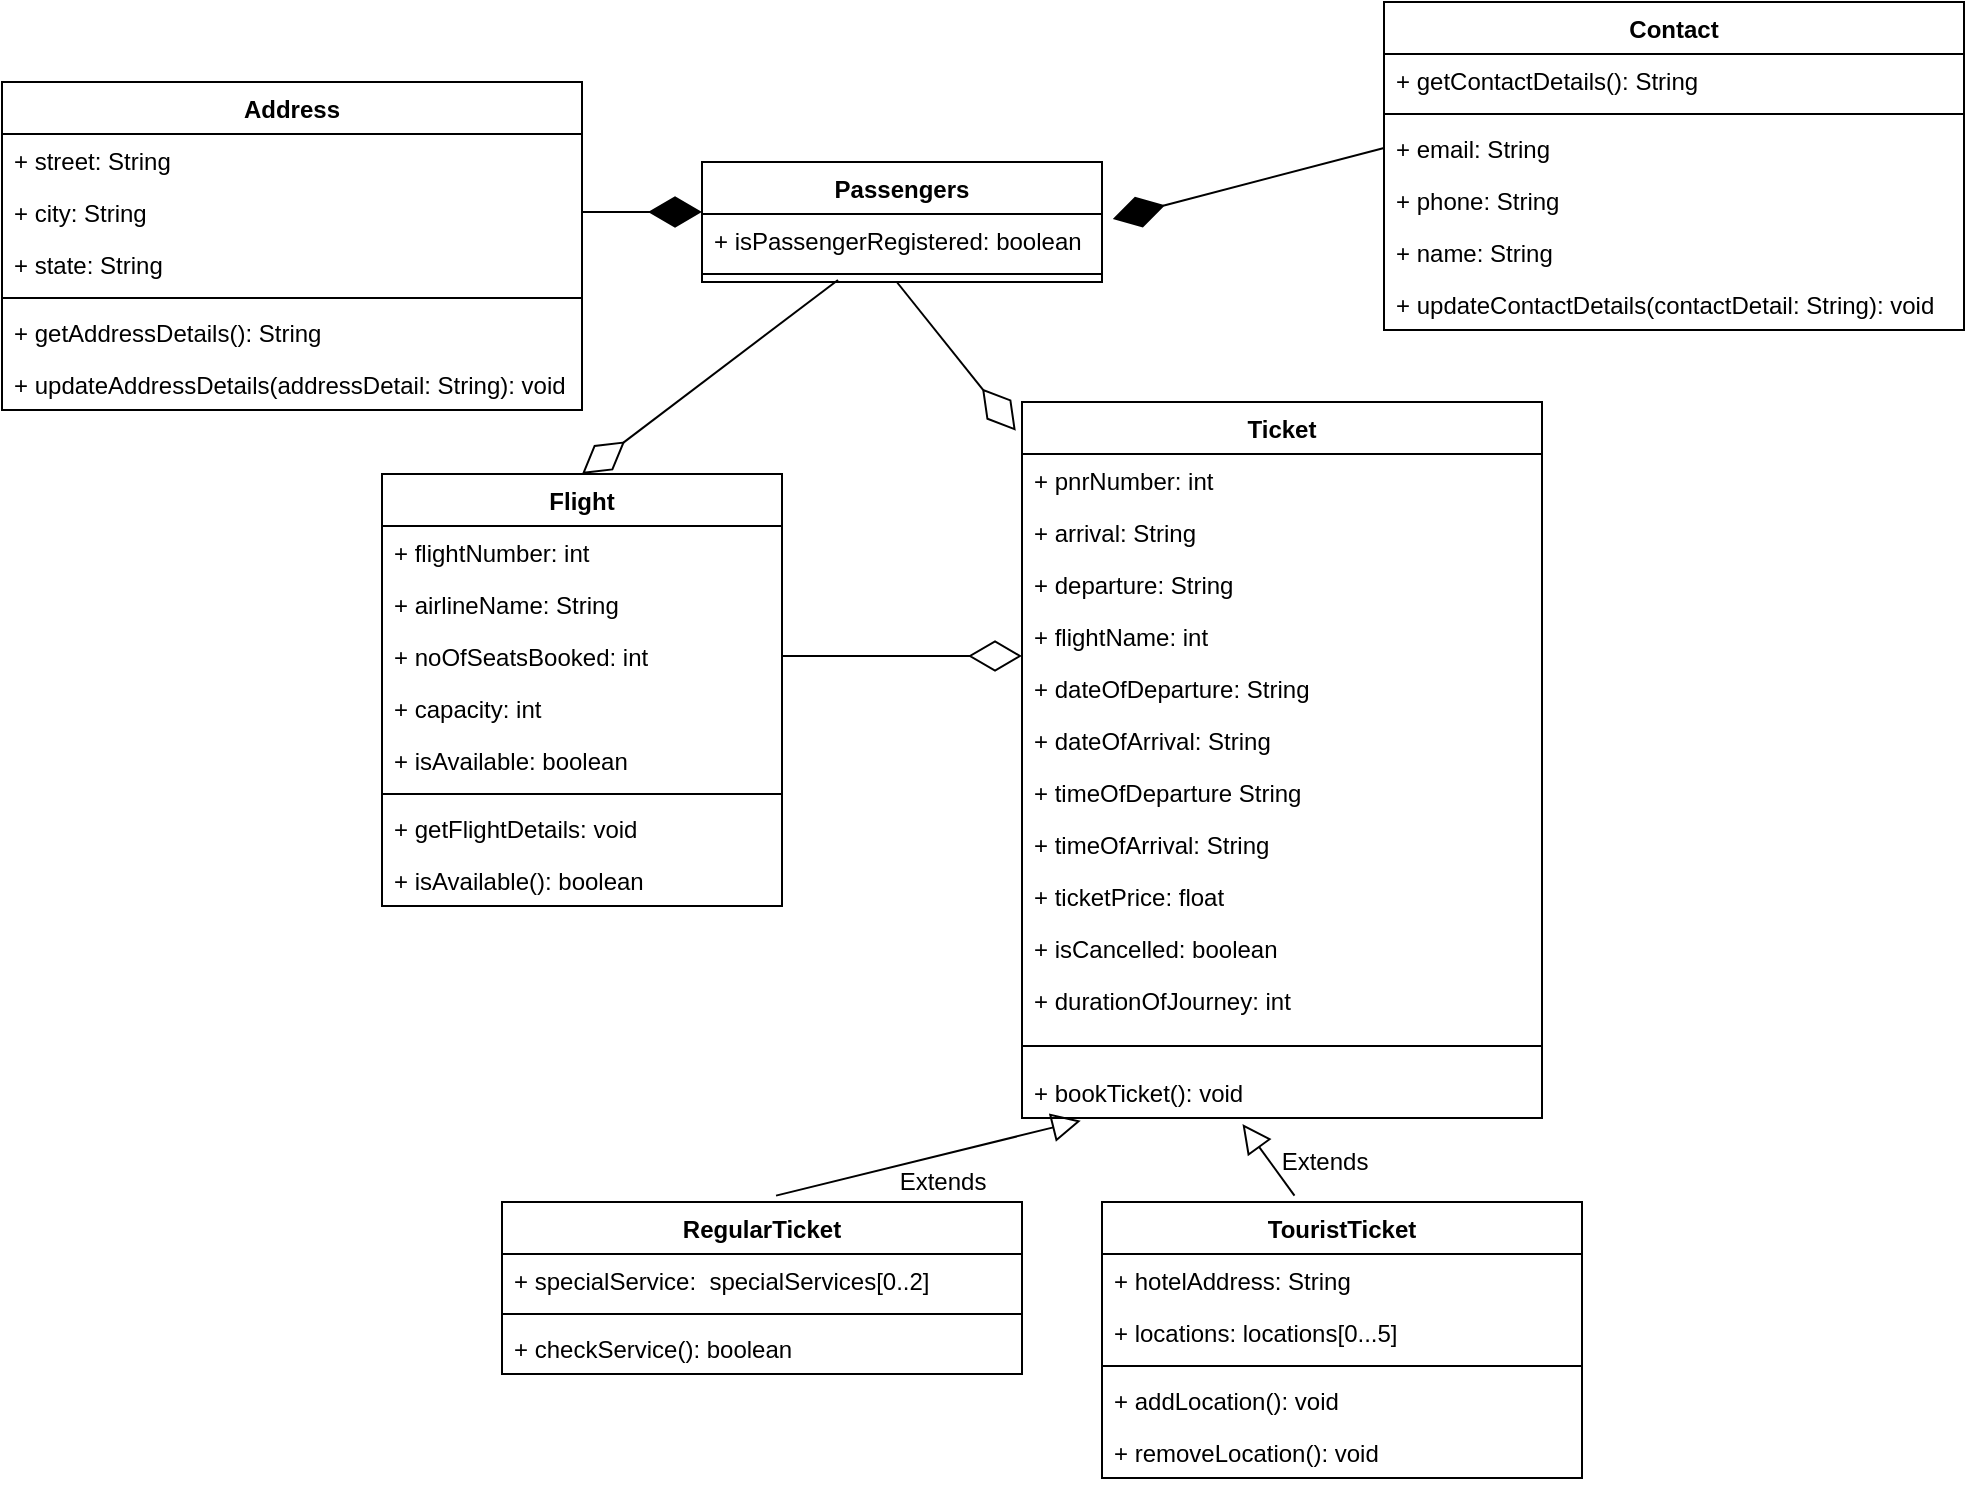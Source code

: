 <mxfile version="15.9.4" type="device"><diagram id="C5RBs43oDa-KdzZeNtuy" name="Page-1"><mxGraphModel dx="1304" dy="1698" grid="1" gridSize="10" guides="1" tooltips="1" connect="1" arrows="1" fold="1" page="1" pageScale="1" pageWidth="827" pageHeight="1169" math="0" shadow="0"><root><mxCell id="WIyWlLk6GJQsqaUBKTNV-0"/><mxCell id="WIyWlLk6GJQsqaUBKTNV-1" parent="WIyWlLk6GJQsqaUBKTNV-0"/><mxCell id="fiM9umhDTRGxe1UbdlXt-81" value="Passengers" style="swimlane;fontStyle=1;align=center;verticalAlign=top;childLayout=stackLayout;horizontal=1;startSize=26;horizontalStack=0;resizeParent=1;resizeParentMax=0;resizeLast=0;collapsible=1;marginBottom=0;" parent="WIyWlLk6GJQsqaUBKTNV-1" vertex="1"><mxGeometry x="900" y="-230" width="200" height="60" as="geometry"><mxRectangle x="200" y="120" width="80" height="26" as="alternateBounds"/></mxGeometry></mxCell><mxCell id="fiM9umhDTRGxe1UbdlXt-82" value="+ isPassengerRegistered: boolean" style="text;strokeColor=none;fillColor=none;align=left;verticalAlign=top;spacingLeft=4;spacingRight=4;overflow=hidden;rotatable=0;points=[[0,0.5],[1,0.5]];portConstraint=eastwest;" parent="fiM9umhDTRGxe1UbdlXt-81" vertex="1"><mxGeometry y="26" width="200" height="26" as="geometry"/></mxCell><mxCell id="fiM9umhDTRGxe1UbdlXt-85" value="" style="line;strokeWidth=1;fillColor=none;align=left;verticalAlign=middle;spacingTop=-1;spacingLeft=3;spacingRight=3;rotatable=0;labelPosition=right;points=[];portConstraint=eastwest;" parent="fiM9umhDTRGxe1UbdlXt-81" vertex="1"><mxGeometry y="52" width="200" height="8" as="geometry"/></mxCell><mxCell id="fiM9umhDTRGxe1UbdlXt-90" value="" style="endArrow=diamondThin;endFill=1;endSize=24;html=1;exitX=1;exitY=0.5;exitDx=0;exitDy=0;entryX=0;entryY=0.5;entryDx=0;entryDy=0;" parent="WIyWlLk6GJQsqaUBKTNV-1" source="fiM9umhDTRGxe1UbdlXt-106" edge="1"><mxGeometry width="160" relative="1" as="geometry"><mxPoint x="570" y="-40" as="sourcePoint"/><mxPoint x="900" y="-205" as="targetPoint"/></mxGeometry></mxCell><mxCell id="fiM9umhDTRGxe1UbdlXt-94" value="" style="endArrow=diamondThin;endFill=1;endSize=24;html=1;exitX=0;exitY=0.5;exitDx=0;exitDy=0;entryX=1.027;entryY=0.095;entryDx=0;entryDy=0;entryPerimeter=0;" parent="WIyWlLk6GJQsqaUBKTNV-1" source="fiM9umhDTRGxe1UbdlXt-100" target="fiM9umhDTRGxe1UbdlXt-82" edge="1"><mxGeometry width="160" relative="1" as="geometry"><mxPoint x="740" y="-195" as="sourcePoint"/><mxPoint x="1130" y="-220" as="targetPoint"/></mxGeometry></mxCell><mxCell id="fiM9umhDTRGxe1UbdlXt-97" value="Contact" style="swimlane;fontStyle=1;align=center;verticalAlign=top;childLayout=stackLayout;horizontal=1;startSize=26;horizontalStack=0;resizeParent=1;resizeParentMax=0;resizeLast=0;collapsible=1;marginBottom=0;" parent="WIyWlLk6GJQsqaUBKTNV-1" vertex="1"><mxGeometry x="1241" y="-310" width="290" height="164" as="geometry"><mxRectangle x="200" y="120" width="80" height="26" as="alternateBounds"/></mxGeometry></mxCell><mxCell id="fiM9umhDTRGxe1UbdlXt-102" value="+ getContactDetails(): String" style="text;strokeColor=none;fillColor=none;align=left;verticalAlign=top;spacingLeft=4;spacingRight=4;overflow=hidden;rotatable=0;points=[[0,0.5],[1,0.5]];portConstraint=eastwest;" parent="fiM9umhDTRGxe1UbdlXt-97" vertex="1"><mxGeometry y="26" width="290" height="26" as="geometry"/></mxCell><mxCell id="fiM9umhDTRGxe1UbdlXt-101" value="" style="line;strokeWidth=1;fillColor=none;align=left;verticalAlign=middle;spacingTop=-1;spacingLeft=3;spacingRight=3;rotatable=0;labelPosition=right;points=[];portConstraint=eastwest;" parent="fiM9umhDTRGxe1UbdlXt-97" vertex="1"><mxGeometry y="52" width="290" height="8" as="geometry"/></mxCell><mxCell id="fiM9umhDTRGxe1UbdlXt-100" value="+ email: String" style="text;strokeColor=none;fillColor=none;align=left;verticalAlign=top;spacingLeft=4;spacingRight=4;overflow=hidden;rotatable=0;points=[[0,0.5],[1,0.5]];portConstraint=eastwest;" parent="fiM9umhDTRGxe1UbdlXt-97" vertex="1"><mxGeometry y="60" width="290" height="26" as="geometry"/></mxCell><mxCell id="fiM9umhDTRGxe1UbdlXt-99" value="+ phone: String" style="text;strokeColor=none;fillColor=none;align=left;verticalAlign=top;spacingLeft=4;spacingRight=4;overflow=hidden;rotatable=0;points=[[0,0.5],[1,0.5]];portConstraint=eastwest;" parent="fiM9umhDTRGxe1UbdlXt-97" vertex="1"><mxGeometry y="86" width="290" height="26" as="geometry"/></mxCell><mxCell id="fiM9umhDTRGxe1UbdlXt-98" value="+ name: String" style="text;strokeColor=none;fillColor=none;align=left;verticalAlign=top;spacingLeft=4;spacingRight=4;overflow=hidden;rotatable=0;points=[[0,0.5],[1,0.5]];portConstraint=eastwest;" parent="fiM9umhDTRGxe1UbdlXt-97" vertex="1"><mxGeometry y="112" width="290" height="26" as="geometry"/></mxCell><mxCell id="fiM9umhDTRGxe1UbdlXt-103" value="+ updateContactDetails(contactDetail: String): void" style="text;strokeColor=none;fillColor=none;align=left;verticalAlign=top;spacingLeft=4;spacingRight=4;overflow=hidden;rotatable=0;points=[[0,0.5],[1,0.5]];portConstraint=eastwest;" parent="fiM9umhDTRGxe1UbdlXt-97" vertex="1"><mxGeometry y="138" width="290" height="26" as="geometry"/></mxCell><mxCell id="fiM9umhDTRGxe1UbdlXt-104" value="Address" style="swimlane;fontStyle=1;align=center;verticalAlign=top;childLayout=stackLayout;horizontal=1;startSize=26;horizontalStack=0;resizeParent=1;resizeParentMax=0;resizeLast=0;collapsible=1;marginBottom=0;" parent="WIyWlLk6GJQsqaUBKTNV-1" vertex="1"><mxGeometry x="550" y="-270" width="290" height="164" as="geometry"><mxRectangle x="200" y="120" width="80" height="26" as="alternateBounds"/></mxGeometry></mxCell><mxCell id="fiM9umhDTRGxe1UbdlXt-105" value="+ street: String" style="text;strokeColor=none;fillColor=none;align=left;verticalAlign=top;spacingLeft=4;spacingRight=4;overflow=hidden;rotatable=0;points=[[0,0.5],[1,0.5]];portConstraint=eastwest;" parent="fiM9umhDTRGxe1UbdlXt-104" vertex="1"><mxGeometry y="26" width="290" height="26" as="geometry"/></mxCell><mxCell id="fiM9umhDTRGxe1UbdlXt-106" value="+ city: String" style="text;strokeColor=none;fillColor=none;align=left;verticalAlign=top;spacingLeft=4;spacingRight=4;overflow=hidden;rotatable=0;points=[[0,0.5],[1,0.5]];portConstraint=eastwest;" parent="fiM9umhDTRGxe1UbdlXt-104" vertex="1"><mxGeometry y="52" width="290" height="26" as="geometry"/></mxCell><mxCell id="fiM9umhDTRGxe1UbdlXt-107" value="+ state: String" style="text;strokeColor=none;fillColor=none;align=left;verticalAlign=top;spacingLeft=4;spacingRight=4;overflow=hidden;rotatable=0;points=[[0,0.5],[1,0.5]];portConstraint=eastwest;" parent="fiM9umhDTRGxe1UbdlXt-104" vertex="1"><mxGeometry y="78" width="290" height="26" as="geometry"/></mxCell><mxCell id="fiM9umhDTRGxe1UbdlXt-108" value="" style="line;strokeWidth=1;fillColor=none;align=left;verticalAlign=middle;spacingTop=-1;spacingLeft=3;spacingRight=3;rotatable=0;labelPosition=right;points=[];portConstraint=eastwest;" parent="fiM9umhDTRGxe1UbdlXt-104" vertex="1"><mxGeometry y="104" width="290" height="8" as="geometry"/></mxCell><mxCell id="fiM9umhDTRGxe1UbdlXt-109" value="+ getAddressDetails(): String" style="text;strokeColor=none;fillColor=none;align=left;verticalAlign=top;spacingLeft=4;spacingRight=4;overflow=hidden;rotatable=0;points=[[0,0.5],[1,0.5]];portConstraint=eastwest;" parent="fiM9umhDTRGxe1UbdlXt-104" vertex="1"><mxGeometry y="112" width="290" height="26" as="geometry"/></mxCell><mxCell id="fiM9umhDTRGxe1UbdlXt-110" value="+ updateAddressDetails(addressDetail: String): void" style="text;strokeColor=none;fillColor=none;align=left;verticalAlign=top;spacingLeft=4;spacingRight=4;overflow=hidden;rotatable=0;points=[[0,0.5],[1,0.5]];portConstraint=eastwest;" parent="fiM9umhDTRGxe1UbdlXt-104" vertex="1"><mxGeometry y="138" width="290" height="26" as="geometry"/></mxCell><mxCell id="fiM9umhDTRGxe1UbdlXt-111" value="Ticket" style="swimlane;fontStyle=1;align=center;verticalAlign=top;childLayout=stackLayout;horizontal=1;startSize=26;horizontalStack=0;resizeParent=1;resizeParentMax=0;resizeLast=0;collapsible=1;marginBottom=0;" parent="WIyWlLk6GJQsqaUBKTNV-1" vertex="1"><mxGeometry x="1060" y="-110" width="260" height="358" as="geometry"><mxRectangle x="200" y="120" width="80" height="26" as="alternateBounds"/></mxGeometry></mxCell><mxCell id="fiM9umhDTRGxe1UbdlXt-112" value="+ pnrNumber: int" style="text;strokeColor=none;fillColor=none;align=left;verticalAlign=top;spacingLeft=4;spacingRight=4;overflow=hidden;rotatable=0;points=[[0,0.5],[1,0.5]];portConstraint=eastwest;" parent="fiM9umhDTRGxe1UbdlXt-111" vertex="1"><mxGeometry y="26" width="260" height="26" as="geometry"/></mxCell><mxCell id="fiM9umhDTRGxe1UbdlXt-113" value="+ arrival: String" style="text;strokeColor=none;fillColor=none;align=left;verticalAlign=top;spacingLeft=4;spacingRight=4;overflow=hidden;rotatable=0;points=[[0,0.5],[1,0.5]];portConstraint=eastwest;" parent="fiM9umhDTRGxe1UbdlXt-111" vertex="1"><mxGeometry y="52" width="260" height="26" as="geometry"/></mxCell><mxCell id="fiM9umhDTRGxe1UbdlXt-114" value="+ departure: String" style="text;strokeColor=none;fillColor=none;align=left;verticalAlign=top;spacingLeft=4;spacingRight=4;overflow=hidden;rotatable=0;points=[[0,0.5],[1,0.5]];portConstraint=eastwest;" parent="fiM9umhDTRGxe1UbdlXt-111" vertex="1"><mxGeometry y="78" width="260" height="26" as="geometry"/></mxCell><mxCell id="fiM9umhDTRGxe1UbdlXt-115" value="+ flightName: int" style="text;strokeColor=none;fillColor=none;align=left;verticalAlign=top;spacingLeft=4;spacingRight=4;overflow=hidden;rotatable=0;points=[[0,0.5],[1,0.5]];portConstraint=eastwest;" parent="fiM9umhDTRGxe1UbdlXt-111" vertex="1"><mxGeometry y="104" width="260" height="26" as="geometry"/></mxCell><mxCell id="fiM9umhDTRGxe1UbdlXt-198" value="+ dateOfDeparture: String" style="text;strokeColor=none;fillColor=none;align=left;verticalAlign=top;spacingLeft=4;spacingRight=4;overflow=hidden;rotatable=0;points=[[0,0.5],[1,0.5]];portConstraint=eastwest;" parent="fiM9umhDTRGxe1UbdlXt-111" vertex="1"><mxGeometry y="130" width="260" height="26" as="geometry"/></mxCell><mxCell id="fiM9umhDTRGxe1UbdlXt-200" value="+ dateOfArrival: String" style="text;strokeColor=none;fillColor=none;align=left;verticalAlign=top;spacingLeft=4;spacingRight=4;overflow=hidden;rotatable=0;points=[[0,0.5],[1,0.5]];portConstraint=eastwest;" parent="fiM9umhDTRGxe1UbdlXt-111" vertex="1"><mxGeometry y="156" width="260" height="26" as="geometry"/></mxCell><mxCell id="fiM9umhDTRGxe1UbdlXt-199" value="+ timeOfDeparture String" style="text;strokeColor=none;fillColor=none;align=left;verticalAlign=top;spacingLeft=4;spacingRight=4;overflow=hidden;rotatable=0;points=[[0,0.5],[1,0.5]];portConstraint=eastwest;" parent="fiM9umhDTRGxe1UbdlXt-111" vertex="1"><mxGeometry y="182" width="260" height="26" as="geometry"/></mxCell><mxCell id="fiM9umhDTRGxe1UbdlXt-197" value="+ timeOfArrival: String" style="text;strokeColor=none;fillColor=none;align=left;verticalAlign=top;spacingLeft=4;spacingRight=4;overflow=hidden;rotatable=0;points=[[0,0.5],[1,0.5]];portConstraint=eastwest;" parent="fiM9umhDTRGxe1UbdlXt-111" vertex="1"><mxGeometry y="208" width="260" height="26" as="geometry"/></mxCell><mxCell id="iwx-cZRfAmIE3_-KtucS-5" value="+ ticketPrice: float" style="text;strokeColor=none;fillColor=none;align=left;verticalAlign=top;spacingLeft=4;spacingRight=4;overflow=hidden;rotatable=0;points=[[0,0.5],[1,0.5]];portConstraint=eastwest;" vertex="1" parent="fiM9umhDTRGxe1UbdlXt-111"><mxGeometry y="234" width="260" height="26" as="geometry"/></mxCell><mxCell id="iwx-cZRfAmIE3_-KtucS-6" value="+ isCancelled: boolean" style="text;strokeColor=none;fillColor=none;align=left;verticalAlign=top;spacingLeft=4;spacingRight=4;overflow=hidden;rotatable=0;points=[[0,0.5],[1,0.5]];portConstraint=eastwest;" vertex="1" parent="fiM9umhDTRGxe1UbdlXt-111"><mxGeometry y="260" width="260" height="26" as="geometry"/></mxCell><mxCell id="iwx-cZRfAmIE3_-KtucS-7" value="+ durationOfJourney: int" style="text;strokeColor=none;fillColor=none;align=left;verticalAlign=top;spacingLeft=4;spacingRight=4;overflow=hidden;rotatable=0;points=[[0,0.5],[1,0.5]];portConstraint=eastwest;" vertex="1" parent="fiM9umhDTRGxe1UbdlXt-111"><mxGeometry y="286" width="260" height="26" as="geometry"/></mxCell><mxCell id="fiM9umhDTRGxe1UbdlXt-116" value="" style="line;strokeWidth=1;fillColor=none;align=left;verticalAlign=middle;spacingTop=-1;spacingLeft=3;spacingRight=3;rotatable=0;labelPosition=right;points=[];portConstraint=eastwest;" parent="fiM9umhDTRGxe1UbdlXt-111" vertex="1"><mxGeometry y="312" width="260" height="20" as="geometry"/></mxCell><mxCell id="fiM9umhDTRGxe1UbdlXt-201" value="+ bookTicket(): void" style="text;strokeColor=none;fillColor=none;align=left;verticalAlign=top;spacingLeft=4;spacingRight=4;overflow=hidden;rotatable=0;points=[[0,0.5],[1,0.5]];portConstraint=eastwest;" parent="fiM9umhDTRGxe1UbdlXt-111" vertex="1"><mxGeometry y="332" width="260" height="26" as="geometry"/></mxCell><mxCell id="fiM9umhDTRGxe1UbdlXt-134" value="Flight" style="swimlane;fontStyle=1;align=center;verticalAlign=top;childLayout=stackLayout;horizontal=1;startSize=26;horizontalStack=0;resizeParent=1;resizeParentMax=0;resizeLast=0;collapsible=1;marginBottom=0;" parent="WIyWlLk6GJQsqaUBKTNV-1" vertex="1"><mxGeometry x="740" y="-74" width="200" height="216" as="geometry"><mxRectangle x="200" y="120" width="80" height="26" as="alternateBounds"/></mxGeometry></mxCell><mxCell id="fiM9umhDTRGxe1UbdlXt-135" value="+ flightNumber: int" style="text;strokeColor=none;fillColor=none;align=left;verticalAlign=top;spacingLeft=4;spacingRight=4;overflow=hidden;rotatable=0;points=[[0,0.5],[1,0.5]];portConstraint=eastwest;" parent="fiM9umhDTRGxe1UbdlXt-134" vertex="1"><mxGeometry y="26" width="200" height="26" as="geometry"/></mxCell><mxCell id="fiM9umhDTRGxe1UbdlXt-136" value="+ airlineName: String" style="text;strokeColor=none;fillColor=none;align=left;verticalAlign=top;spacingLeft=4;spacingRight=4;overflow=hidden;rotatable=0;points=[[0,0.5],[1,0.5]];portConstraint=eastwest;" parent="fiM9umhDTRGxe1UbdlXt-134" vertex="1"><mxGeometry y="52" width="200" height="26" as="geometry"/></mxCell><mxCell id="fiM9umhDTRGxe1UbdlXt-137" value="+ noOfSeatsBooked: int" style="text;strokeColor=none;fillColor=none;align=left;verticalAlign=top;spacingLeft=4;spacingRight=4;overflow=hidden;rotatable=0;points=[[0,0.5],[1,0.5]];portConstraint=eastwest;" parent="fiM9umhDTRGxe1UbdlXt-134" vertex="1"><mxGeometry y="78" width="200" height="26" as="geometry"/></mxCell><mxCell id="fiM9umhDTRGxe1UbdlXt-140" value="+ capacity: int" style="text;strokeColor=none;fillColor=none;align=left;verticalAlign=top;spacingLeft=4;spacingRight=4;overflow=hidden;rotatable=0;points=[[0,0.5],[1,0.5]];portConstraint=eastwest;" parent="fiM9umhDTRGxe1UbdlXt-134" vertex="1"><mxGeometry y="104" width="200" height="26" as="geometry"/></mxCell><mxCell id="iwx-cZRfAmIE3_-KtucS-9" value="+ isAvailable: boolean" style="text;strokeColor=none;fillColor=none;align=left;verticalAlign=top;spacingLeft=4;spacingRight=4;overflow=hidden;rotatable=0;points=[[0,0.5],[1,0.5]];portConstraint=eastwest;" vertex="1" parent="fiM9umhDTRGxe1UbdlXt-134"><mxGeometry y="130" width="200" height="26" as="geometry"/></mxCell><mxCell id="fiM9umhDTRGxe1UbdlXt-142" value="" style="line;strokeWidth=1;fillColor=none;align=left;verticalAlign=middle;spacingTop=-1;spacingLeft=3;spacingRight=3;rotatable=0;labelPosition=right;points=[];portConstraint=eastwest;" parent="fiM9umhDTRGxe1UbdlXt-134" vertex="1"><mxGeometry y="156" width="200" height="8" as="geometry"/></mxCell><mxCell id="fiM9umhDTRGxe1UbdlXt-212" value="+ getFlightDetails: void" style="text;strokeColor=none;fillColor=none;align=left;verticalAlign=top;spacingLeft=4;spacingRight=4;overflow=hidden;rotatable=0;points=[[0,0.5],[1,0.5]];portConstraint=eastwest;" parent="fiM9umhDTRGxe1UbdlXt-134" vertex="1"><mxGeometry y="164" width="200" height="26" as="geometry"/></mxCell><mxCell id="iwx-cZRfAmIE3_-KtucS-10" value="+ isAvailable(): boolean" style="text;strokeColor=none;fillColor=none;align=left;verticalAlign=top;spacingLeft=4;spacingRight=4;overflow=hidden;rotatable=0;points=[[0,0.5],[1,0.5]];portConstraint=eastwest;" vertex="1" parent="fiM9umhDTRGxe1UbdlXt-134"><mxGeometry y="190" width="200" height="26" as="geometry"/></mxCell><mxCell id="fiM9umhDTRGxe1UbdlXt-176" value="RegularTicket" style="swimlane;fontStyle=1;align=center;verticalAlign=top;childLayout=stackLayout;horizontal=1;startSize=26;horizontalStack=0;resizeParent=1;resizeParentMax=0;resizeLast=0;collapsible=1;marginBottom=0;" parent="WIyWlLk6GJQsqaUBKTNV-1" vertex="1"><mxGeometry x="800" y="290" width="260" height="86" as="geometry"><mxRectangle x="200" y="120" width="80" height="26" as="alternateBounds"/></mxGeometry></mxCell><mxCell id="fiM9umhDTRGxe1UbdlXt-177" value="+ specialService:  specialServices[0..2]" style="text;strokeColor=none;fillColor=none;align=left;verticalAlign=top;spacingLeft=4;spacingRight=4;overflow=hidden;rotatable=0;points=[[0,0.5],[1,0.5]];portConstraint=eastwest;" parent="fiM9umhDTRGxe1UbdlXt-176" vertex="1"><mxGeometry y="26" width="260" height="26" as="geometry"/></mxCell><mxCell id="fiM9umhDTRGxe1UbdlXt-183" value="" style="line;strokeWidth=1;fillColor=none;align=left;verticalAlign=middle;spacingTop=-1;spacingLeft=3;spacingRight=3;rotatable=0;labelPosition=right;points=[];portConstraint=eastwest;" parent="fiM9umhDTRGxe1UbdlXt-176" vertex="1"><mxGeometry y="52" width="260" height="8" as="geometry"/></mxCell><mxCell id="fiM9umhDTRGxe1UbdlXt-184" value="+ checkService(): boolean" style="text;strokeColor=none;fillColor=none;align=left;verticalAlign=top;spacingLeft=4;spacingRight=4;overflow=hidden;rotatable=0;points=[[0,0.5],[1,0.5]];portConstraint=eastwest;" parent="fiM9umhDTRGxe1UbdlXt-176" vertex="1"><mxGeometry y="60" width="260" height="26" as="geometry"/></mxCell><mxCell id="fiM9umhDTRGxe1UbdlXt-185" value="TouristTicket" style="swimlane;fontStyle=1;align=center;verticalAlign=top;childLayout=stackLayout;horizontal=1;startSize=26;horizontalStack=0;resizeParent=1;resizeParentMax=0;resizeLast=0;collapsible=1;marginBottom=0;" parent="WIyWlLk6GJQsqaUBKTNV-1" vertex="1"><mxGeometry x="1100" y="290" width="240" height="138" as="geometry"><mxRectangle x="200" y="120" width="80" height="26" as="alternateBounds"/></mxGeometry></mxCell><mxCell id="fiM9umhDTRGxe1UbdlXt-190" value="+ hotelAddress: String" style="text;strokeColor=none;fillColor=none;align=left;verticalAlign=top;spacingLeft=4;spacingRight=4;overflow=hidden;rotatable=0;points=[[0,0.5],[1,0.5]];portConstraint=eastwest;" parent="fiM9umhDTRGxe1UbdlXt-185" vertex="1"><mxGeometry y="26" width="240" height="26" as="geometry"/></mxCell><mxCell id="fiM9umhDTRGxe1UbdlXt-191" value="+ locations: locations[0...5]" style="text;strokeColor=none;fillColor=none;align=left;verticalAlign=top;spacingLeft=4;spacingRight=4;overflow=hidden;rotatable=0;points=[[0,0.5],[1,0.5]];portConstraint=eastwest;" parent="fiM9umhDTRGxe1UbdlXt-185" vertex="1"><mxGeometry y="52" width="240" height="26" as="geometry"/></mxCell><mxCell id="fiM9umhDTRGxe1UbdlXt-192" value="" style="line;strokeWidth=1;fillColor=none;align=left;verticalAlign=middle;spacingTop=-1;spacingLeft=3;spacingRight=3;rotatable=0;labelPosition=right;points=[];portConstraint=eastwest;" parent="fiM9umhDTRGxe1UbdlXt-185" vertex="1"><mxGeometry y="78" width="240" height="8" as="geometry"/></mxCell><mxCell id="fiM9umhDTRGxe1UbdlXt-193" value="+ addLocation(): void" style="text;strokeColor=none;fillColor=none;align=left;verticalAlign=top;spacingLeft=4;spacingRight=4;overflow=hidden;rotatable=0;points=[[0,0.5],[1,0.5]];portConstraint=eastwest;" parent="fiM9umhDTRGxe1UbdlXt-185" vertex="1"><mxGeometry y="86" width="240" height="26" as="geometry"/></mxCell><mxCell id="iwx-cZRfAmIE3_-KtucS-4" value="+ removeLocation(): void" style="text;strokeColor=none;fillColor=none;align=left;verticalAlign=top;spacingLeft=4;spacingRight=4;overflow=hidden;rotatable=0;points=[[0,0.5],[1,0.5]];portConstraint=eastwest;" vertex="1" parent="fiM9umhDTRGxe1UbdlXt-185"><mxGeometry y="112" width="240" height="26" as="geometry"/></mxCell><mxCell id="iwx-cZRfAmIE3_-KtucS-13" value="" style="endArrow=diamondThin;endFill=0;endSize=24;html=1;exitX=0.34;exitY=0.875;exitDx=0;exitDy=0;entryX=0.5;entryY=0;entryDx=0;entryDy=0;exitPerimeter=0;" edge="1" parent="WIyWlLk6GJQsqaUBKTNV-1" source="fiM9umhDTRGxe1UbdlXt-85" target="fiM9umhDTRGxe1UbdlXt-134"><mxGeometry width="160" relative="1" as="geometry"><mxPoint x="910" y="-110" as="sourcePoint"/><mxPoint x="970" y="-110" as="targetPoint"/></mxGeometry></mxCell><mxCell id="iwx-cZRfAmIE3_-KtucS-15" value="" style="endArrow=diamondThin;endFill=0;endSize=24;html=1;exitX=0.487;exitY=1;exitDx=0;exitDy=0;exitPerimeter=0;entryX=-0.012;entryY=0.04;entryDx=0;entryDy=0;entryPerimeter=0;" edge="1" parent="WIyWlLk6GJQsqaUBKTNV-1" source="fiM9umhDTRGxe1UbdlXt-85" target="fiM9umhDTRGxe1UbdlXt-111"><mxGeometry width="160" relative="1" as="geometry"><mxPoint x="961" y="-161" as="sourcePoint"/><mxPoint x="850" y="-64" as="targetPoint"/></mxGeometry></mxCell><mxCell id="iwx-cZRfAmIE3_-KtucS-16" value="" style="endArrow=diamondThin;endFill=0;endSize=24;html=1;exitX=1;exitY=0.5;exitDx=0;exitDy=0;" edge="1" parent="WIyWlLk6GJQsqaUBKTNV-1" source="fiM9umhDTRGxe1UbdlXt-137"><mxGeometry width="160" relative="1" as="geometry"><mxPoint x="966.17" y="-10" as="sourcePoint"/><mxPoint x="1060" y="17" as="targetPoint"/></mxGeometry></mxCell><mxCell id="iwx-cZRfAmIE3_-KtucS-18" value="" style="edgeStyle=none;html=1;endSize=12;endArrow=block;endFill=0;exitX=0.527;exitY=-0.037;exitDx=0;exitDy=0;entryX=0.113;entryY=1.051;entryDx=0;entryDy=0;entryPerimeter=0;exitPerimeter=0;" edge="1" parent="WIyWlLk6GJQsqaUBKTNV-1" source="fiM9umhDTRGxe1UbdlXt-176" target="fiM9umhDTRGxe1UbdlXt-201"><mxGeometry width="160" relative="1" as="geometry"><mxPoint x="906" y="191.01" as="sourcePoint"/><mxPoint x="1060" y="120.002" as="targetPoint"/></mxGeometry></mxCell><mxCell id="iwx-cZRfAmIE3_-KtucS-19" value="" style="edgeStyle=none;html=1;endSize=12;endArrow=block;endFill=0;exitX=0.401;exitY=-0.023;exitDx=0;exitDy=0;entryX=0.424;entryY=1.115;entryDx=0;entryDy=0;entryPerimeter=0;exitPerimeter=0;" edge="1" parent="WIyWlLk6GJQsqaUBKTNV-1" source="fiM9umhDTRGxe1UbdlXt-185" target="fiM9umhDTRGxe1UbdlXt-201"><mxGeometry width="160" relative="1" as="geometry"><mxPoint x="947.02" y="296.818" as="sourcePoint"/><mxPoint x="1099.38" y="259.326" as="targetPoint"/></mxGeometry></mxCell><mxCell id="iwx-cZRfAmIE3_-KtucS-20" value="Extends" style="text;html=1;align=center;verticalAlign=middle;resizable=0;points=[];autosize=1;strokeColor=none;fillColor=none;" vertex="1" parent="WIyWlLk6GJQsqaUBKTNV-1"><mxGeometry x="990" y="270" width="60" height="20" as="geometry"/></mxCell><mxCell id="iwx-cZRfAmIE3_-KtucS-21" value="Extends" style="text;html=1;align=center;verticalAlign=middle;resizable=0;points=[];autosize=1;strokeColor=none;fillColor=none;" vertex="1" parent="WIyWlLk6GJQsqaUBKTNV-1"><mxGeometry x="1181" y="260" width="60" height="20" as="geometry"/></mxCell></root></mxGraphModel></diagram></mxfile>